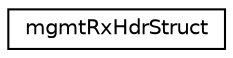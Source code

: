 digraph "Graphical Class Hierarchy"
{
  edge [fontname="Helvetica",fontsize="10",labelfontname="Helvetica",labelfontsize="10"];
  node [fontname="Helvetica",fontsize="10",shape=record];
  rankdir="LR";
  Node1 [label="mgmtRxHdrStruct",height=0.2,width=0.4,color="black", fillcolor="white", style="filled",URL="$structmgmt_rx_hdr_struct.html"];
}
